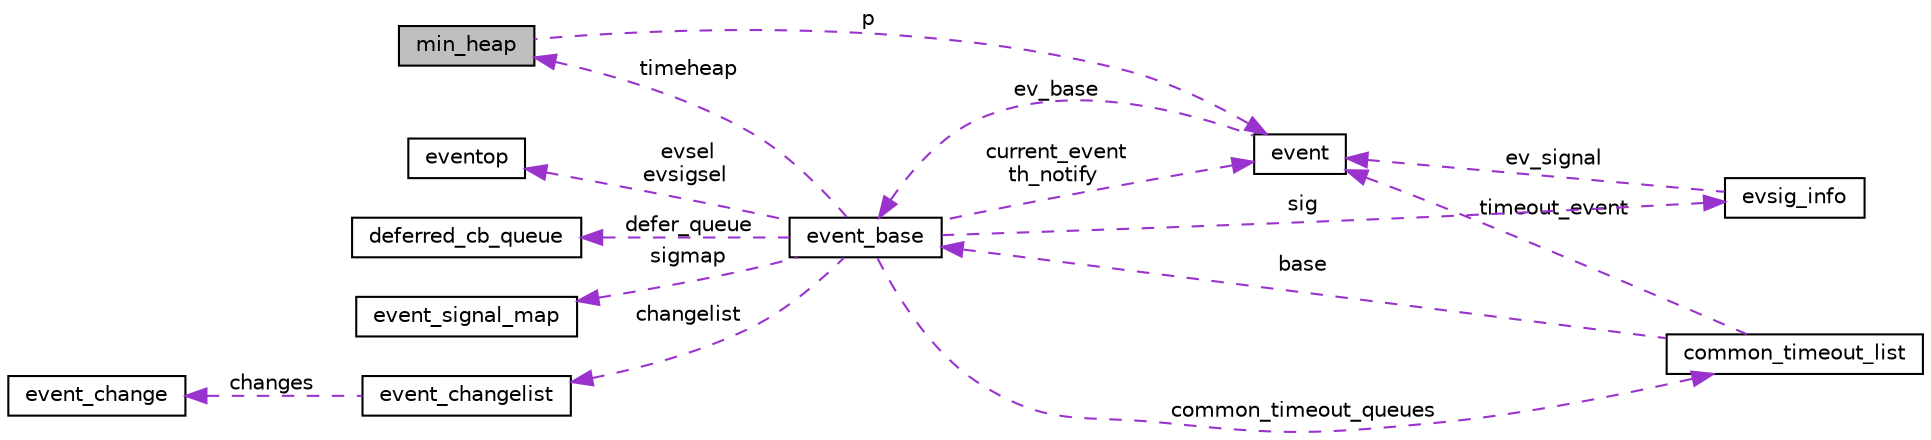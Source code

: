 digraph G
{
  edge [fontname="Helvetica",fontsize="10",labelfontname="Helvetica",labelfontsize="10"];
  node [fontname="Helvetica",fontsize="10",shape=record];
  rankdir="LR";
  Node1 [label="min_heap",height=0.2,width=0.4,color="black", fillcolor="grey75", style="filled" fontcolor="black"];
  Node2 -> Node1 [dir="back",color="darkorchid3",fontsize="10",style="dashed",label=" p" ,fontname="Helvetica"];
  Node2 [label="event",height=0.2,width=0.4,color="black", fillcolor="white", style="filled",URL="$structevent.html"];
  Node3 -> Node2 [dir="back",color="darkorchid3",fontsize="10",style="dashed",label=" ev_base" ,fontname="Helvetica"];
  Node3 [label="event_base",height=0.2,width=0.4,color="black", fillcolor="white", style="filled",URL="$structevent__base.html"];
  Node4 -> Node3 [dir="back",color="darkorchid3",fontsize="10",style="dashed",label=" evsel\nevsigsel" ,fontname="Helvetica"];
  Node4 [label="eventop",height=0.2,width=0.4,color="black", fillcolor="white", style="filled",URL="$structeventop.html"];
  Node5 -> Node3 [dir="back",color="darkorchid3",fontsize="10",style="dashed",label=" sig" ,fontname="Helvetica"];
  Node5 [label="evsig_info",height=0.2,width=0.4,color="black", fillcolor="white", style="filled",URL="$structevsig__info.html"];
  Node2 -> Node5 [dir="back",color="darkorchid3",fontsize="10",style="dashed",label=" ev_signal" ,fontname="Helvetica"];
  Node1 -> Node3 [dir="back",color="darkorchid3",fontsize="10",style="dashed",label=" timeheap" ,fontname="Helvetica"];
  Node6 -> Node3 [dir="back",color="darkorchid3",fontsize="10",style="dashed",label=" defer_queue" ,fontname="Helvetica"];
  Node6 [label="deferred_cb_queue",height=0.2,width=0.4,color="black", fillcolor="white", style="filled",URL="$structdeferred__cb__queue.html"];
  Node2 -> Node3 [dir="back",color="darkorchid3",fontsize="10",style="dashed",label=" current_event\nth_notify" ,fontname="Helvetica"];
  Node7 -> Node3 [dir="back",color="darkorchid3",fontsize="10",style="dashed",label=" common_timeout_queues" ,fontname="Helvetica"];
  Node7 [label="common_timeout_list",height=0.2,width=0.4,color="black", fillcolor="white", style="filled",URL="$structcommon__timeout__list.html"];
  Node2 -> Node7 [dir="back",color="darkorchid3",fontsize="10",style="dashed",label=" timeout_event" ,fontname="Helvetica"];
  Node3 -> Node7 [dir="back",color="darkorchid3",fontsize="10",style="dashed",label=" base" ,fontname="Helvetica"];
  Node8 -> Node3 [dir="back",color="darkorchid3",fontsize="10",style="dashed",label=" sigmap" ,fontname="Helvetica"];
  Node8 [label="event_signal_map",height=0.2,width=0.4,color="black", fillcolor="white", style="filled",URL="$structevent__signal__map.html"];
  Node9 -> Node3 [dir="back",color="darkorchid3",fontsize="10",style="dashed",label=" changelist" ,fontname="Helvetica"];
  Node9 [label="event_changelist",height=0.2,width=0.4,color="black", fillcolor="white", style="filled",URL="$structevent__changelist.html"];
  Node10 -> Node9 [dir="back",color="darkorchid3",fontsize="10",style="dashed",label=" changes" ,fontname="Helvetica"];
  Node10 [label="event_change",height=0.2,width=0.4,color="black", fillcolor="white", style="filled",URL="$structevent__change.html"];
}
